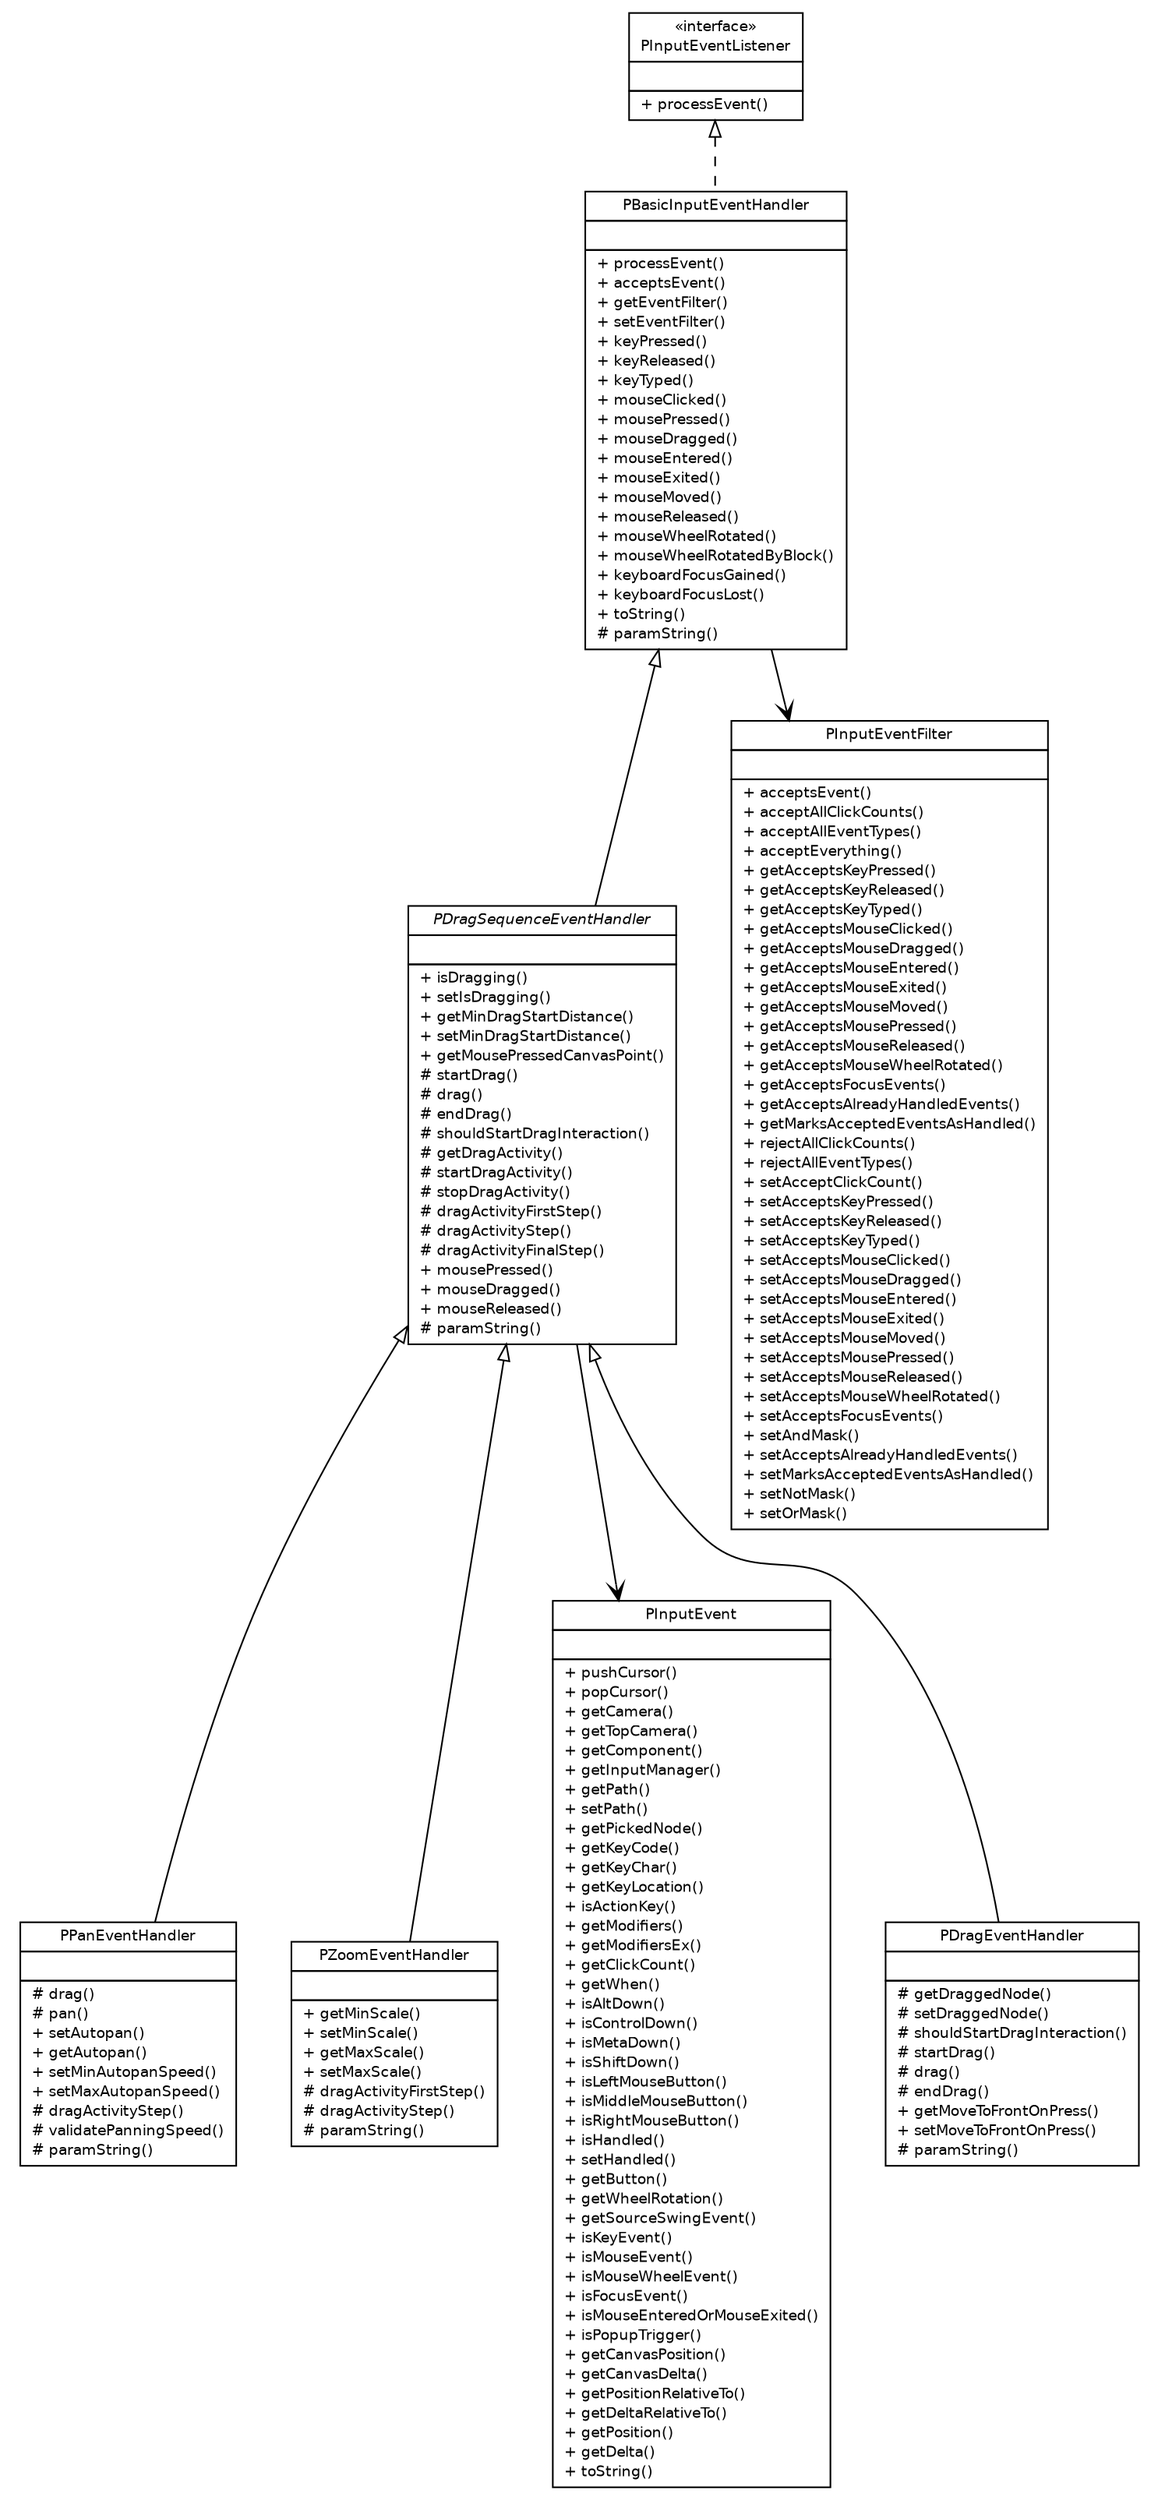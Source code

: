 #!/usr/local/bin/dot
#
# Class diagram 
# Generated by UmlGraph version 4.6 (http://www.spinellis.gr/sw/umlgraph)
#

digraph G {
	edge [fontname="Helvetica",fontsize=10,labelfontname="Helvetica",labelfontsize=10];
	node [fontname="Helvetica",fontsize=10,shape=plaintext];
	// edu.umd.cs.piccolo.event.PDragSequenceEventHandler
	c95 [label=<<table border="0" cellborder="1" cellspacing="0" cellpadding="2" port="p" href="./PDragSequenceEventHandler.html">
		<tr><td><table border="0" cellspacing="0" cellpadding="1">
			<tr><td><font face="Helvetica-Oblique"> PDragSequenceEventHandler </font></td></tr>
		</table></td></tr>
		<tr><td><table border="0" cellspacing="0" cellpadding="1">
			<tr><td align="left">  </td></tr>
		</table></td></tr>
		<tr><td><table border="0" cellspacing="0" cellpadding="1">
			<tr><td align="left"> + isDragging() </td></tr>
			<tr><td align="left"> + setIsDragging() </td></tr>
			<tr><td align="left"> + getMinDragStartDistance() </td></tr>
			<tr><td align="left"> + setMinDragStartDistance() </td></tr>
			<tr><td align="left"> + getMousePressedCanvasPoint() </td></tr>
			<tr><td align="left"> # startDrag() </td></tr>
			<tr><td align="left"> # drag() </td></tr>
			<tr><td align="left"> # endDrag() </td></tr>
			<tr><td align="left"> # shouldStartDragInteraction() </td></tr>
			<tr><td align="left"> # getDragActivity() </td></tr>
			<tr><td align="left"> # startDragActivity() </td></tr>
			<tr><td align="left"> # stopDragActivity() </td></tr>
			<tr><td align="left"> # dragActivityFirstStep() </td></tr>
			<tr><td align="left"> # dragActivityStep() </td></tr>
			<tr><td align="left"> # dragActivityFinalStep() </td></tr>
			<tr><td align="left"> + mousePressed() </td></tr>
			<tr><td align="left"> + mouseDragged() </td></tr>
			<tr><td align="left"> + mouseReleased() </td></tr>
			<tr><td align="left"> # paramString() </td></tr>
		</table></td></tr>
		</table>>, fontname="Helvetica", fontcolor="black", fontsize=9.0];
	// edu.umd.cs.piccolo.event.PInputEventFilter
	c96 [label=<<table border="0" cellborder="1" cellspacing="0" cellpadding="2" port="p" href="./PInputEventFilter.html">
		<tr><td><table border="0" cellspacing="0" cellpadding="1">
			<tr><td> PInputEventFilter </td></tr>
		</table></td></tr>
		<tr><td><table border="0" cellspacing="0" cellpadding="1">
			<tr><td align="left">  </td></tr>
		</table></td></tr>
		<tr><td><table border="0" cellspacing="0" cellpadding="1">
			<tr><td align="left"> + acceptsEvent() </td></tr>
			<tr><td align="left"> + acceptAllClickCounts() </td></tr>
			<tr><td align="left"> + acceptAllEventTypes() </td></tr>
			<tr><td align="left"> + acceptEverything() </td></tr>
			<tr><td align="left"> + getAcceptsKeyPressed() </td></tr>
			<tr><td align="left"> + getAcceptsKeyReleased() </td></tr>
			<tr><td align="left"> + getAcceptsKeyTyped() </td></tr>
			<tr><td align="left"> + getAcceptsMouseClicked() </td></tr>
			<tr><td align="left"> + getAcceptsMouseDragged() </td></tr>
			<tr><td align="left"> + getAcceptsMouseEntered() </td></tr>
			<tr><td align="left"> + getAcceptsMouseExited() </td></tr>
			<tr><td align="left"> + getAcceptsMouseMoved() </td></tr>
			<tr><td align="left"> + getAcceptsMousePressed() </td></tr>
			<tr><td align="left"> + getAcceptsMouseReleased() </td></tr>
			<tr><td align="left"> + getAcceptsMouseWheelRotated() </td></tr>
			<tr><td align="left"> + getAcceptsFocusEvents() </td></tr>
			<tr><td align="left"> + getAcceptsAlreadyHandledEvents() </td></tr>
			<tr><td align="left"> + getMarksAcceptedEventsAsHandled() </td></tr>
			<tr><td align="left"> + rejectAllClickCounts() </td></tr>
			<tr><td align="left"> + rejectAllEventTypes() </td></tr>
			<tr><td align="left"> + setAcceptClickCount() </td></tr>
			<tr><td align="left"> + setAcceptsKeyPressed() </td></tr>
			<tr><td align="left"> + setAcceptsKeyReleased() </td></tr>
			<tr><td align="left"> + setAcceptsKeyTyped() </td></tr>
			<tr><td align="left"> + setAcceptsMouseClicked() </td></tr>
			<tr><td align="left"> + setAcceptsMouseDragged() </td></tr>
			<tr><td align="left"> + setAcceptsMouseEntered() </td></tr>
			<tr><td align="left"> + setAcceptsMouseExited() </td></tr>
			<tr><td align="left"> + setAcceptsMouseMoved() </td></tr>
			<tr><td align="left"> + setAcceptsMousePressed() </td></tr>
			<tr><td align="left"> + setAcceptsMouseReleased() </td></tr>
			<tr><td align="left"> + setAcceptsMouseWheelRotated() </td></tr>
			<tr><td align="left"> + setAcceptsFocusEvents() </td></tr>
			<tr><td align="left"> + setAndMask() </td></tr>
			<tr><td align="left"> + setAcceptsAlreadyHandledEvents() </td></tr>
			<tr><td align="left"> + setMarksAcceptedEventsAsHandled() </td></tr>
			<tr><td align="left"> + setNotMask() </td></tr>
			<tr><td align="left"> + setOrMask() </td></tr>
		</table></td></tr>
		</table>>, fontname="Helvetica", fontcolor="black", fontsize=9.0];
	// edu.umd.cs.piccolo.event.PPanEventHandler
	c97 [label=<<table border="0" cellborder="1" cellspacing="0" cellpadding="2" port="p" href="./PPanEventHandler.html">
		<tr><td><table border="0" cellspacing="0" cellpadding="1">
			<tr><td> PPanEventHandler </td></tr>
		</table></td></tr>
		<tr><td><table border="0" cellspacing="0" cellpadding="1">
			<tr><td align="left">  </td></tr>
		</table></td></tr>
		<tr><td><table border="0" cellspacing="0" cellpadding="1">
			<tr><td align="left"> # drag() </td></tr>
			<tr><td align="left"> # pan() </td></tr>
			<tr><td align="left"> + setAutopan() </td></tr>
			<tr><td align="left"> + getAutopan() </td></tr>
			<tr><td align="left"> + setMinAutopanSpeed() </td></tr>
			<tr><td align="left"> + setMaxAutopanSpeed() </td></tr>
			<tr><td align="left"> # dragActivityStep() </td></tr>
			<tr><td align="left"> # validatePanningSpeed() </td></tr>
			<tr><td align="left"> # paramString() </td></tr>
		</table></td></tr>
		</table>>, fontname="Helvetica", fontcolor="black", fontsize=9.0];
	// edu.umd.cs.piccolo.event.PZoomEventHandler
	c98 [label=<<table border="0" cellborder="1" cellspacing="0" cellpadding="2" port="p" href="./PZoomEventHandler.html">
		<tr><td><table border="0" cellspacing="0" cellpadding="1">
			<tr><td> PZoomEventHandler </td></tr>
		</table></td></tr>
		<tr><td><table border="0" cellspacing="0" cellpadding="1">
			<tr><td align="left">  </td></tr>
		</table></td></tr>
		<tr><td><table border="0" cellspacing="0" cellpadding="1">
			<tr><td align="left"> + getMinScale() </td></tr>
			<tr><td align="left"> + setMinScale() </td></tr>
			<tr><td align="left"> + getMaxScale() </td></tr>
			<tr><td align="left"> + setMaxScale() </td></tr>
			<tr><td align="left"> # dragActivityFirstStep() </td></tr>
			<tr><td align="left"> # dragActivityStep() </td></tr>
			<tr><td align="left"> # paramString() </td></tr>
		</table></td></tr>
		</table>>, fontname="Helvetica", fontcolor="black", fontsize=9.0];
	// edu.umd.cs.piccolo.event.PInputEvent
	c99 [label=<<table border="0" cellborder="1" cellspacing="0" cellpadding="2" port="p" href="./PInputEvent.html">
		<tr><td><table border="0" cellspacing="0" cellpadding="1">
			<tr><td> PInputEvent </td></tr>
		</table></td></tr>
		<tr><td><table border="0" cellspacing="0" cellpadding="1">
			<tr><td align="left">  </td></tr>
		</table></td></tr>
		<tr><td><table border="0" cellspacing="0" cellpadding="1">
			<tr><td align="left"> + pushCursor() </td></tr>
			<tr><td align="left"> + popCursor() </td></tr>
			<tr><td align="left"> + getCamera() </td></tr>
			<tr><td align="left"> + getTopCamera() </td></tr>
			<tr><td align="left"> + getComponent() </td></tr>
			<tr><td align="left"> + getInputManager() </td></tr>
			<tr><td align="left"> + getPath() </td></tr>
			<tr><td align="left"> + setPath() </td></tr>
			<tr><td align="left"> + getPickedNode() </td></tr>
			<tr><td align="left"> + getKeyCode() </td></tr>
			<tr><td align="left"> + getKeyChar() </td></tr>
			<tr><td align="left"> + getKeyLocation() </td></tr>
			<tr><td align="left"> + isActionKey() </td></tr>
			<tr><td align="left"> + getModifiers() </td></tr>
			<tr><td align="left"> + getModifiersEx() </td></tr>
			<tr><td align="left"> + getClickCount() </td></tr>
			<tr><td align="left"> + getWhen() </td></tr>
			<tr><td align="left"> + isAltDown() </td></tr>
			<tr><td align="left"> + isControlDown() </td></tr>
			<tr><td align="left"> + isMetaDown() </td></tr>
			<tr><td align="left"> + isShiftDown() </td></tr>
			<tr><td align="left"> + isLeftMouseButton() </td></tr>
			<tr><td align="left"> + isMiddleMouseButton() </td></tr>
			<tr><td align="left"> + isRightMouseButton() </td></tr>
			<tr><td align="left"> + isHandled() </td></tr>
			<tr><td align="left"> + setHandled() </td></tr>
			<tr><td align="left"> + getButton() </td></tr>
			<tr><td align="left"> + getWheelRotation() </td></tr>
			<tr><td align="left"> + getSourceSwingEvent() </td></tr>
			<tr><td align="left"> + isKeyEvent() </td></tr>
			<tr><td align="left"> + isMouseEvent() </td></tr>
			<tr><td align="left"> + isMouseWheelEvent() </td></tr>
			<tr><td align="left"> + isFocusEvent() </td></tr>
			<tr><td align="left"> + isMouseEnteredOrMouseExited() </td></tr>
			<tr><td align="left"> + isPopupTrigger() </td></tr>
			<tr><td align="left"> + getCanvasPosition() </td></tr>
			<tr><td align="left"> + getCanvasDelta() </td></tr>
			<tr><td align="left"> + getPositionRelativeTo() </td></tr>
			<tr><td align="left"> + getDeltaRelativeTo() </td></tr>
			<tr><td align="left"> + getPosition() </td></tr>
			<tr><td align="left"> + getDelta() </td></tr>
			<tr><td align="left"> + toString() </td></tr>
		</table></td></tr>
		</table>>, fontname="Helvetica", fontcolor="black", fontsize=9.0];
	// edu.umd.cs.piccolo.event.PDragEventHandler
	c100 [label=<<table border="0" cellborder="1" cellspacing="0" cellpadding="2" port="p" href="./PDragEventHandler.html">
		<tr><td><table border="0" cellspacing="0" cellpadding="1">
			<tr><td> PDragEventHandler </td></tr>
		</table></td></tr>
		<tr><td><table border="0" cellspacing="0" cellpadding="1">
			<tr><td align="left">  </td></tr>
		</table></td></tr>
		<tr><td><table border="0" cellspacing="0" cellpadding="1">
			<tr><td align="left"> # getDraggedNode() </td></tr>
			<tr><td align="left"> # setDraggedNode() </td></tr>
			<tr><td align="left"> # shouldStartDragInteraction() </td></tr>
			<tr><td align="left"> # startDrag() </td></tr>
			<tr><td align="left"> # drag() </td></tr>
			<tr><td align="left"> # endDrag() </td></tr>
			<tr><td align="left"> + getMoveToFrontOnPress() </td></tr>
			<tr><td align="left"> + setMoveToFrontOnPress() </td></tr>
			<tr><td align="left"> # paramString() </td></tr>
		</table></td></tr>
		</table>>, fontname="Helvetica", fontcolor="black", fontsize=9.0];
	// edu.umd.cs.piccolo.event.PInputEventListener
	c101 [label=<<table border="0" cellborder="1" cellspacing="0" cellpadding="2" port="p" href="./PInputEventListener.html">
		<tr><td><table border="0" cellspacing="0" cellpadding="1">
			<tr><td> &laquo;interface&raquo; </td></tr>
			<tr><td> PInputEventListener </td></tr>
		</table></td></tr>
		<tr><td><table border="0" cellspacing="0" cellpadding="1">
			<tr><td align="left">  </td></tr>
		</table></td></tr>
		<tr><td><table border="0" cellspacing="0" cellpadding="1">
			<tr><td align="left"> + processEvent() </td></tr>
		</table></td></tr>
		</table>>, fontname="Helvetica", fontcolor="black", fontsize=9.0];
	// edu.umd.cs.piccolo.event.PBasicInputEventHandler
	c102 [label=<<table border="0" cellborder="1" cellspacing="0" cellpadding="2" port="p" href="./PBasicInputEventHandler.html">
		<tr><td><table border="0" cellspacing="0" cellpadding="1">
			<tr><td> PBasicInputEventHandler </td></tr>
		</table></td></tr>
		<tr><td><table border="0" cellspacing="0" cellpadding="1">
			<tr><td align="left">  </td></tr>
		</table></td></tr>
		<tr><td><table border="0" cellspacing="0" cellpadding="1">
			<tr><td align="left"> + processEvent() </td></tr>
			<tr><td align="left"> + acceptsEvent() </td></tr>
			<tr><td align="left"> + getEventFilter() </td></tr>
			<tr><td align="left"> + setEventFilter() </td></tr>
			<tr><td align="left"> + keyPressed() </td></tr>
			<tr><td align="left"> + keyReleased() </td></tr>
			<tr><td align="left"> + keyTyped() </td></tr>
			<tr><td align="left"> + mouseClicked() </td></tr>
			<tr><td align="left"> + mousePressed() </td></tr>
			<tr><td align="left"> + mouseDragged() </td></tr>
			<tr><td align="left"> + mouseEntered() </td></tr>
			<tr><td align="left"> + mouseExited() </td></tr>
			<tr><td align="left"> + mouseMoved() </td></tr>
			<tr><td align="left"> + mouseReleased() </td></tr>
			<tr><td align="left"> + mouseWheelRotated() </td></tr>
			<tr><td align="left"> + mouseWheelRotatedByBlock() </td></tr>
			<tr><td align="left"> + keyboardFocusGained() </td></tr>
			<tr><td align="left"> + keyboardFocusLost() </td></tr>
			<tr><td align="left"> + toString() </td></tr>
			<tr><td align="left"> # paramString() </td></tr>
		</table></td></tr>
		</table>>, fontname="Helvetica", fontcolor="black", fontsize=9.0];
	//edu.umd.cs.piccolo.event.PDragSequenceEventHandler extends edu.umd.cs.piccolo.event.PBasicInputEventHandler
	c102:p -> c95:p [dir=back,arrowtail=empty];
	//edu.umd.cs.piccolo.event.PPanEventHandler extends edu.umd.cs.piccolo.event.PDragSequenceEventHandler
	c95:p -> c97:p [dir=back,arrowtail=empty];
	//edu.umd.cs.piccolo.event.PZoomEventHandler extends edu.umd.cs.piccolo.event.PDragSequenceEventHandler
	c95:p -> c98:p [dir=back,arrowtail=empty];
	//edu.umd.cs.piccolo.event.PDragEventHandler extends edu.umd.cs.piccolo.event.PDragSequenceEventHandler
	c95:p -> c100:p [dir=back,arrowtail=empty];
	//edu.umd.cs.piccolo.event.PBasicInputEventHandler implements edu.umd.cs.piccolo.event.PInputEventListener
	c101:p -> c102:p [dir=back,arrowtail=empty,style=dashed];
	// edu.umd.cs.piccolo.event.PDragSequenceEventHandler NAVASSOC edu.umd.cs.piccolo.event.PInputEvent
	c95:p -> c99:p [taillabel="", label="", headlabel="", fontname="Helvetica", fontcolor="black", fontsize=10.0, color="black", arrowhead=open];
	// edu.umd.cs.piccolo.event.PBasicInputEventHandler NAVASSOC edu.umd.cs.piccolo.event.PInputEventFilter
	c102:p -> c96:p [taillabel="", label="", headlabel="", fontname="Helvetica", fontcolor="black", fontsize=10.0, color="black", arrowhead=open];
}

